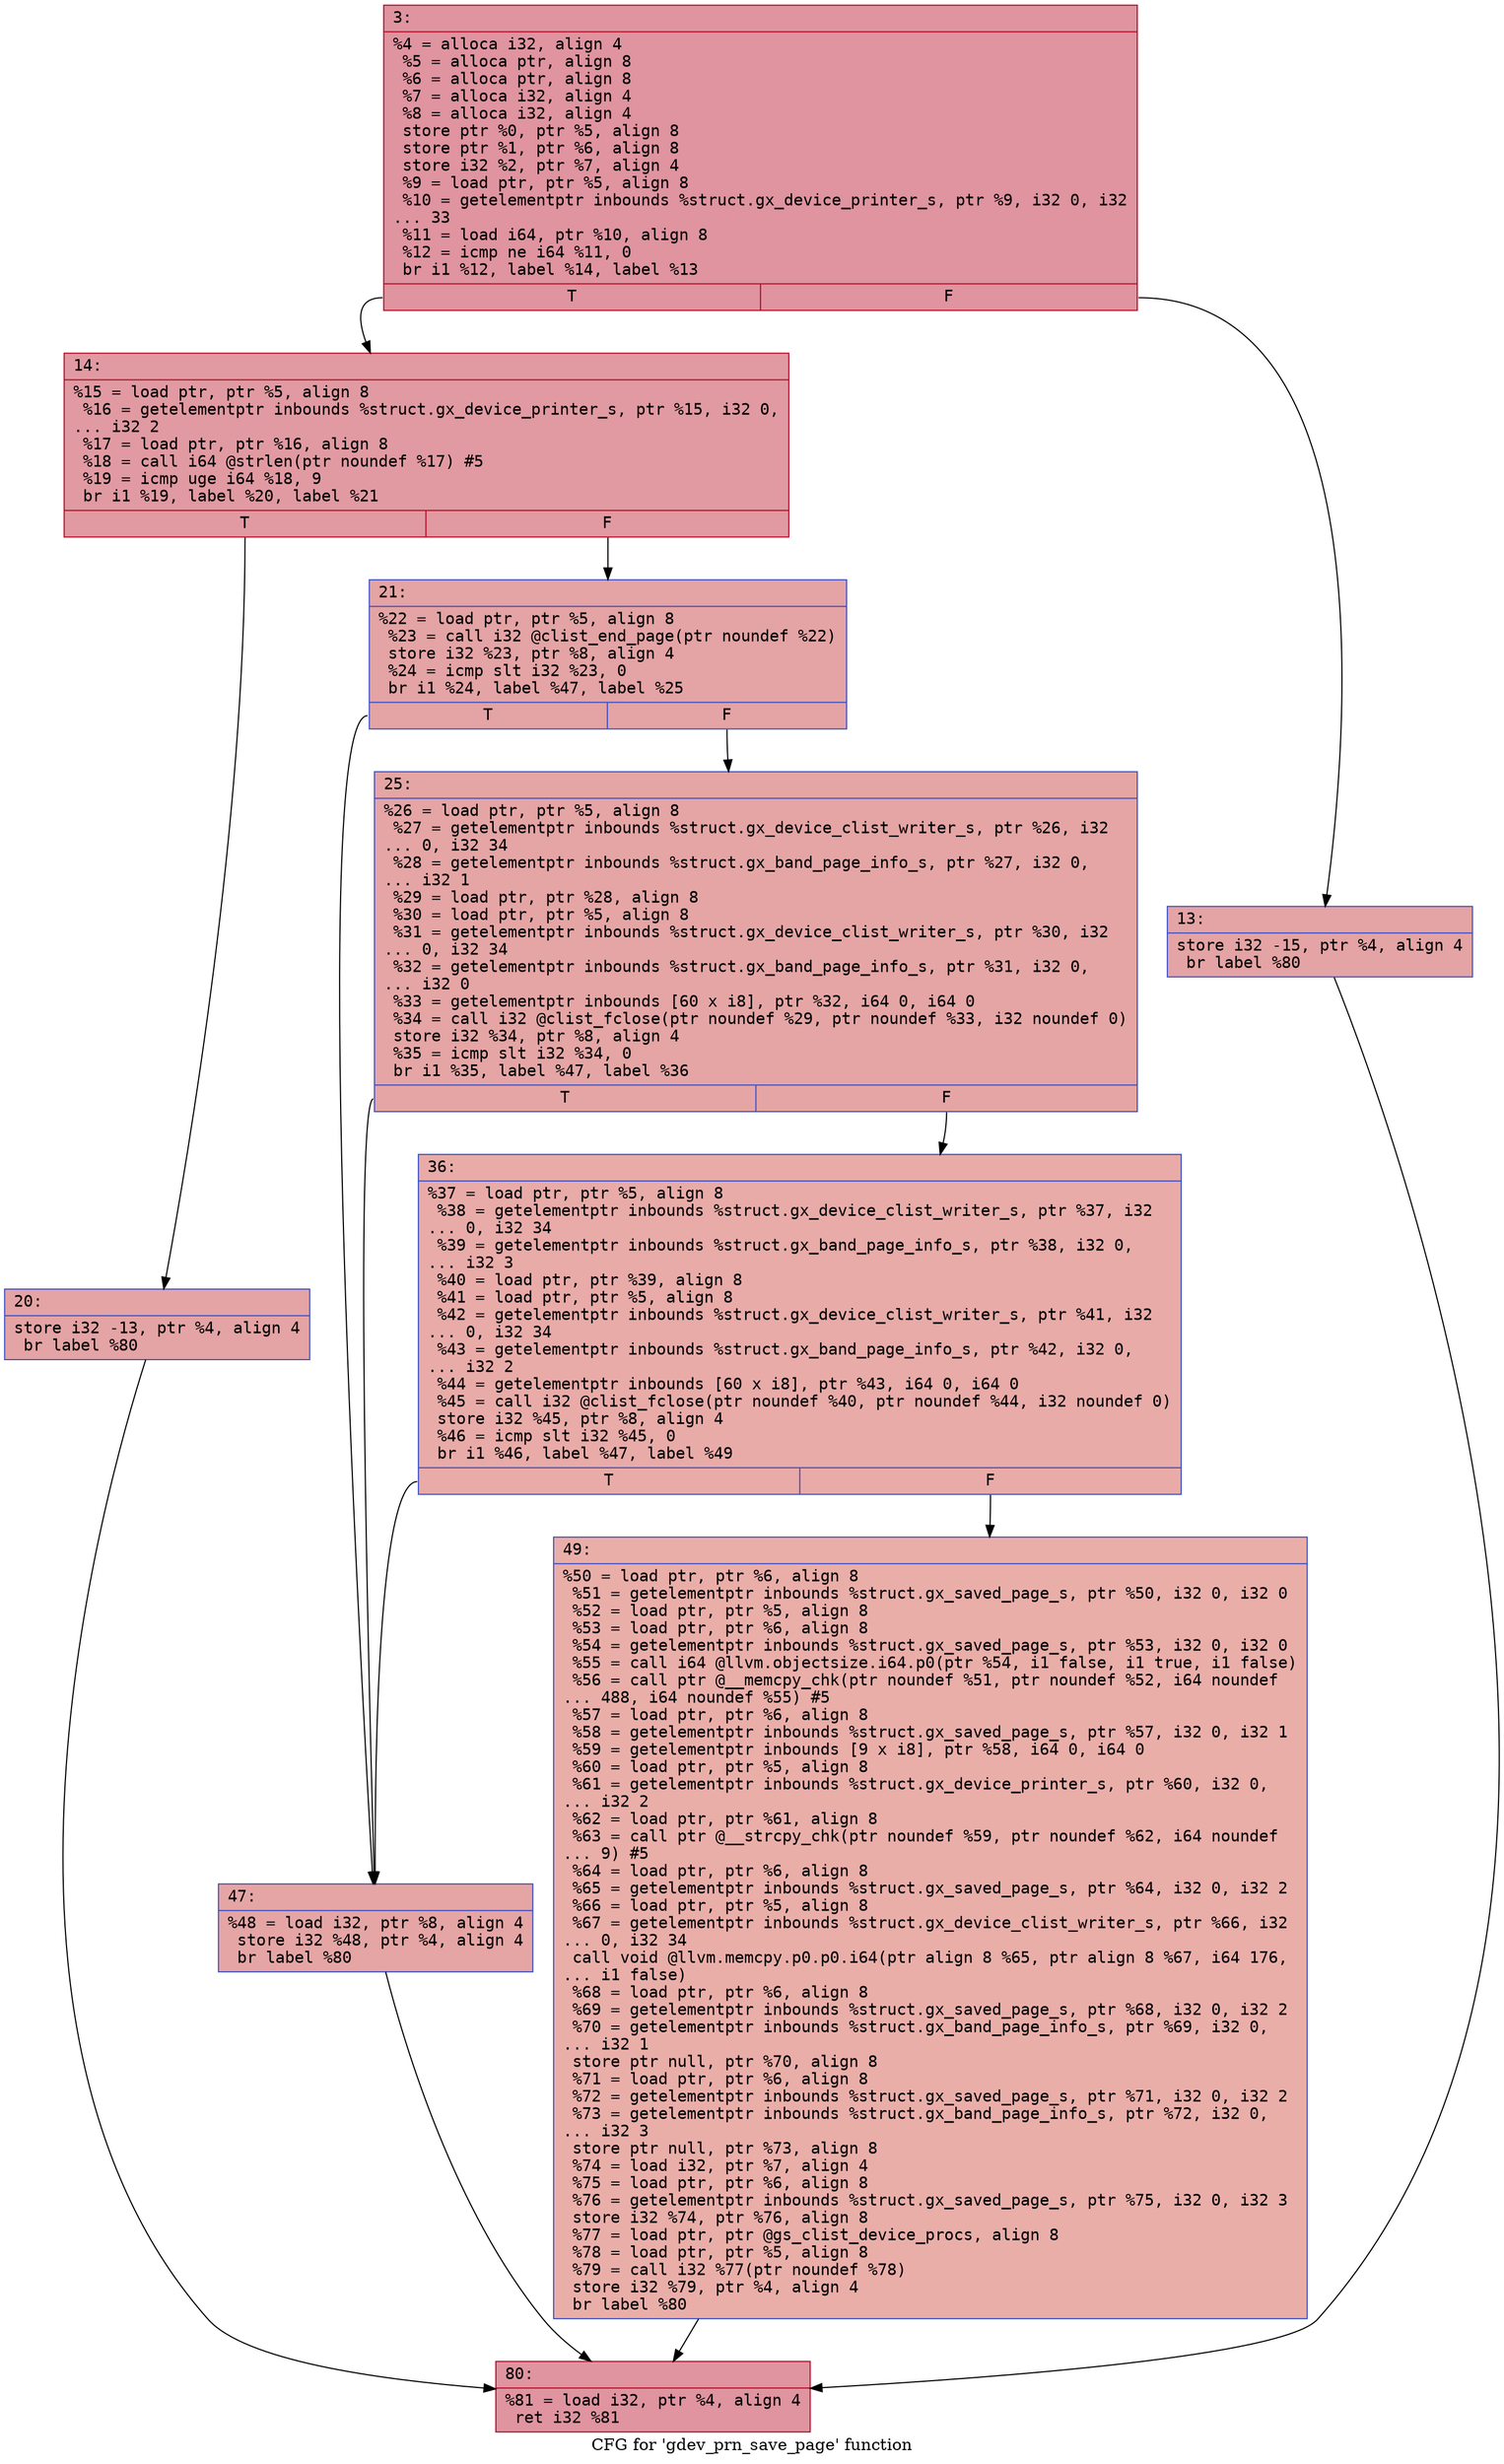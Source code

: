 digraph "CFG for 'gdev_prn_save_page' function" {
	label="CFG for 'gdev_prn_save_page' function";

	Node0x60000219c190 [shape=record,color="#b70d28ff", style=filled, fillcolor="#b70d2870" fontname="Courier",label="{3:\l|  %4 = alloca i32, align 4\l  %5 = alloca ptr, align 8\l  %6 = alloca ptr, align 8\l  %7 = alloca i32, align 4\l  %8 = alloca i32, align 4\l  store ptr %0, ptr %5, align 8\l  store ptr %1, ptr %6, align 8\l  store i32 %2, ptr %7, align 4\l  %9 = load ptr, ptr %5, align 8\l  %10 = getelementptr inbounds %struct.gx_device_printer_s, ptr %9, i32 0, i32\l... 33\l  %11 = load i64, ptr %10, align 8\l  %12 = icmp ne i64 %11, 0\l  br i1 %12, label %14, label %13\l|{<s0>T|<s1>F}}"];
	Node0x60000219c190:s0 -> Node0x60000219c230[tooltip="3 -> 14\nProbability 62.50%" ];
	Node0x60000219c190:s1 -> Node0x60000219c1e0[tooltip="3 -> 13\nProbability 37.50%" ];
	Node0x60000219c1e0 [shape=record,color="#3d50c3ff", style=filled, fillcolor="#c32e3170" fontname="Courier",label="{13:\l|  store i32 -15, ptr %4, align 4\l  br label %80\l}"];
	Node0x60000219c1e0 -> Node0x60000219c460[tooltip="13 -> 80\nProbability 100.00%" ];
	Node0x60000219c230 [shape=record,color="#b70d28ff", style=filled, fillcolor="#bb1b2c70" fontname="Courier",label="{14:\l|  %15 = load ptr, ptr %5, align 8\l  %16 = getelementptr inbounds %struct.gx_device_printer_s, ptr %15, i32 0,\l... i32 2\l  %17 = load ptr, ptr %16, align 8\l  %18 = call i64 @strlen(ptr noundef %17) #5\l  %19 = icmp uge i64 %18, 9\l  br i1 %19, label %20, label %21\l|{<s0>T|<s1>F}}"];
	Node0x60000219c230:s0 -> Node0x60000219c280[tooltip="14 -> 20\nProbability 50.00%" ];
	Node0x60000219c230:s1 -> Node0x60000219c2d0[tooltip="14 -> 21\nProbability 50.00%" ];
	Node0x60000219c280 [shape=record,color="#3d50c3ff", style=filled, fillcolor="#c32e3170" fontname="Courier",label="{20:\l|  store i32 -13, ptr %4, align 4\l  br label %80\l}"];
	Node0x60000219c280 -> Node0x60000219c460[tooltip="20 -> 80\nProbability 100.00%" ];
	Node0x60000219c2d0 [shape=record,color="#3d50c3ff", style=filled, fillcolor="#c32e3170" fontname="Courier",label="{21:\l|  %22 = load ptr, ptr %5, align 8\l  %23 = call i32 @clist_end_page(ptr noundef %22)\l  store i32 %23, ptr %8, align 4\l  %24 = icmp slt i32 %23, 0\l  br i1 %24, label %47, label %25\l|{<s0>T|<s1>F}}"];
	Node0x60000219c2d0:s0 -> Node0x60000219c3c0[tooltip="21 -> 47\nProbability 37.50%" ];
	Node0x60000219c2d0:s1 -> Node0x60000219c320[tooltip="21 -> 25\nProbability 62.50%" ];
	Node0x60000219c320 [shape=record,color="#3d50c3ff", style=filled, fillcolor="#c5333470" fontname="Courier",label="{25:\l|  %26 = load ptr, ptr %5, align 8\l  %27 = getelementptr inbounds %struct.gx_device_clist_writer_s, ptr %26, i32\l... 0, i32 34\l  %28 = getelementptr inbounds %struct.gx_band_page_info_s, ptr %27, i32 0,\l... i32 1\l  %29 = load ptr, ptr %28, align 8\l  %30 = load ptr, ptr %5, align 8\l  %31 = getelementptr inbounds %struct.gx_device_clist_writer_s, ptr %30, i32\l... 0, i32 34\l  %32 = getelementptr inbounds %struct.gx_band_page_info_s, ptr %31, i32 0,\l... i32 0\l  %33 = getelementptr inbounds [60 x i8], ptr %32, i64 0, i64 0\l  %34 = call i32 @clist_fclose(ptr noundef %29, ptr noundef %33, i32 noundef 0)\l  store i32 %34, ptr %8, align 4\l  %35 = icmp slt i32 %34, 0\l  br i1 %35, label %47, label %36\l|{<s0>T|<s1>F}}"];
	Node0x60000219c320:s0 -> Node0x60000219c3c0[tooltip="25 -> 47\nProbability 37.50%" ];
	Node0x60000219c320:s1 -> Node0x60000219c370[tooltip="25 -> 36\nProbability 62.50%" ];
	Node0x60000219c370 [shape=record,color="#3d50c3ff", style=filled, fillcolor="#cc403a70" fontname="Courier",label="{36:\l|  %37 = load ptr, ptr %5, align 8\l  %38 = getelementptr inbounds %struct.gx_device_clist_writer_s, ptr %37, i32\l... 0, i32 34\l  %39 = getelementptr inbounds %struct.gx_band_page_info_s, ptr %38, i32 0,\l... i32 3\l  %40 = load ptr, ptr %39, align 8\l  %41 = load ptr, ptr %5, align 8\l  %42 = getelementptr inbounds %struct.gx_device_clist_writer_s, ptr %41, i32\l... 0, i32 34\l  %43 = getelementptr inbounds %struct.gx_band_page_info_s, ptr %42, i32 0,\l... i32 2\l  %44 = getelementptr inbounds [60 x i8], ptr %43, i64 0, i64 0\l  %45 = call i32 @clist_fclose(ptr noundef %40, ptr noundef %44, i32 noundef 0)\l  store i32 %45, ptr %8, align 4\l  %46 = icmp slt i32 %45, 0\l  br i1 %46, label %47, label %49\l|{<s0>T|<s1>F}}"];
	Node0x60000219c370:s0 -> Node0x60000219c3c0[tooltip="36 -> 47\nProbability 37.50%" ];
	Node0x60000219c370:s1 -> Node0x60000219c410[tooltip="36 -> 49\nProbability 62.50%" ];
	Node0x60000219c3c0 [shape=record,color="#3d50c3ff", style=filled, fillcolor="#c5333470" fontname="Courier",label="{47:\l|  %48 = load i32, ptr %8, align 4\l  store i32 %48, ptr %4, align 4\l  br label %80\l}"];
	Node0x60000219c3c0 -> Node0x60000219c460[tooltip="47 -> 80\nProbability 100.00%" ];
	Node0x60000219c410 [shape=record,color="#3d50c3ff", style=filled, fillcolor="#d0473d70" fontname="Courier",label="{49:\l|  %50 = load ptr, ptr %6, align 8\l  %51 = getelementptr inbounds %struct.gx_saved_page_s, ptr %50, i32 0, i32 0\l  %52 = load ptr, ptr %5, align 8\l  %53 = load ptr, ptr %6, align 8\l  %54 = getelementptr inbounds %struct.gx_saved_page_s, ptr %53, i32 0, i32 0\l  %55 = call i64 @llvm.objectsize.i64.p0(ptr %54, i1 false, i1 true, i1 false)\l  %56 = call ptr @__memcpy_chk(ptr noundef %51, ptr noundef %52, i64 noundef\l... 488, i64 noundef %55) #5\l  %57 = load ptr, ptr %6, align 8\l  %58 = getelementptr inbounds %struct.gx_saved_page_s, ptr %57, i32 0, i32 1\l  %59 = getelementptr inbounds [9 x i8], ptr %58, i64 0, i64 0\l  %60 = load ptr, ptr %5, align 8\l  %61 = getelementptr inbounds %struct.gx_device_printer_s, ptr %60, i32 0,\l... i32 2\l  %62 = load ptr, ptr %61, align 8\l  %63 = call ptr @__strcpy_chk(ptr noundef %59, ptr noundef %62, i64 noundef\l... 9) #5\l  %64 = load ptr, ptr %6, align 8\l  %65 = getelementptr inbounds %struct.gx_saved_page_s, ptr %64, i32 0, i32 2\l  %66 = load ptr, ptr %5, align 8\l  %67 = getelementptr inbounds %struct.gx_device_clist_writer_s, ptr %66, i32\l... 0, i32 34\l  call void @llvm.memcpy.p0.p0.i64(ptr align 8 %65, ptr align 8 %67, i64 176,\l... i1 false)\l  %68 = load ptr, ptr %6, align 8\l  %69 = getelementptr inbounds %struct.gx_saved_page_s, ptr %68, i32 0, i32 2\l  %70 = getelementptr inbounds %struct.gx_band_page_info_s, ptr %69, i32 0,\l... i32 1\l  store ptr null, ptr %70, align 8\l  %71 = load ptr, ptr %6, align 8\l  %72 = getelementptr inbounds %struct.gx_saved_page_s, ptr %71, i32 0, i32 2\l  %73 = getelementptr inbounds %struct.gx_band_page_info_s, ptr %72, i32 0,\l... i32 3\l  store ptr null, ptr %73, align 8\l  %74 = load i32, ptr %7, align 4\l  %75 = load ptr, ptr %6, align 8\l  %76 = getelementptr inbounds %struct.gx_saved_page_s, ptr %75, i32 0, i32 3\l  store i32 %74, ptr %76, align 8\l  %77 = load ptr, ptr @gs_clist_device_procs, align 8\l  %78 = load ptr, ptr %5, align 8\l  %79 = call i32 %77(ptr noundef %78)\l  store i32 %79, ptr %4, align 4\l  br label %80\l}"];
	Node0x60000219c410 -> Node0x60000219c460[tooltip="49 -> 80\nProbability 100.00%" ];
	Node0x60000219c460 [shape=record,color="#b70d28ff", style=filled, fillcolor="#b70d2870" fontname="Courier",label="{80:\l|  %81 = load i32, ptr %4, align 4\l  ret i32 %81\l}"];
}
